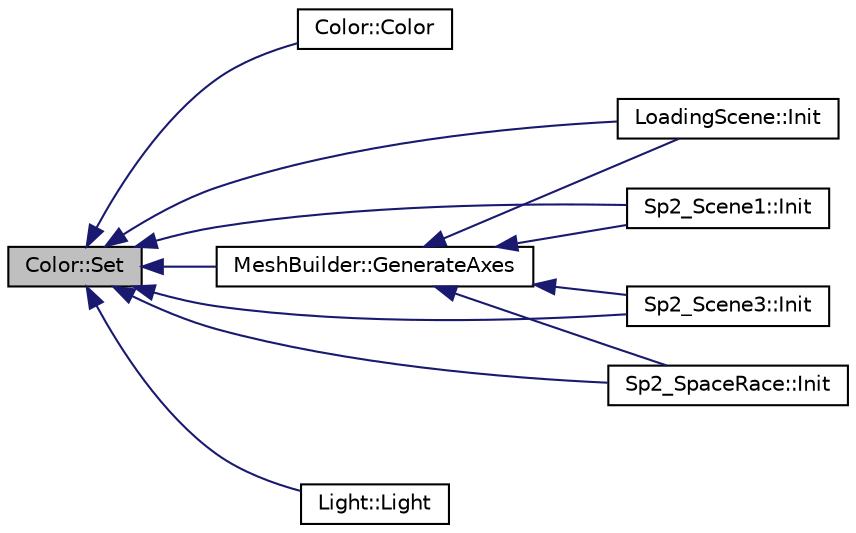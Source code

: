 digraph "Color::Set"
{
  bgcolor="transparent";
  edge [fontname="Helvetica",fontsize="10",labelfontname="Helvetica",labelfontsize="10"];
  node [fontname="Helvetica",fontsize="10",shape=record];
  rankdir="LR";
  Node1 [label="Color::Set",height=0.2,width=0.4,color="black", fillcolor="grey75", style="filled", fontcolor="black"];
  Node1 -> Node2 [dir="back",color="midnightblue",fontsize="10",style="solid",fontname="Helvetica"];
  Node2 [label="Color::Color",height=0.2,width=0.4,color="black",URL="$structColor.html#a29962e70868c28ebaf5875b9bdc2a6ed"];
  Node1 -> Node3 [dir="back",color="midnightblue",fontsize="10",style="solid",fontname="Helvetica"];
  Node3 [label="MeshBuilder::GenerateAxes",height=0.2,width=0.4,color="black",URL="$classMeshBuilder.html#a78d37e2b0cc068eec801f17c367100e7",tooltip="Generate the vertices of a reference Axes; Use red for x-axis, green for y-axis, blue for z-axis Then..."];
  Node3 -> Node4 [dir="back",color="midnightblue",fontsize="10",style="solid",fontname="Helvetica"];
  Node4 [label="LoadingScene::Init",height=0.2,width=0.4,color="black",URL="$classLoadingScene.html#ab58112cfff35f696e5479b5eaf74cbb3"];
  Node3 -> Node5 [dir="back",color="midnightblue",fontsize="10",style="solid",fontname="Helvetica"];
  Node5 [label="Sp2_Scene1::Init",height=0.2,width=0.4,color="black",URL="$classSp2__Scene1.html#a4704d16ad01dec2a8405dd55800dd84b"];
  Node3 -> Node6 [dir="back",color="midnightblue",fontsize="10",style="solid",fontname="Helvetica"];
  Node6 [label="Sp2_Scene3::Init",height=0.2,width=0.4,color="black",URL="$classSp2__Scene3.html#a8f774405ee31eaf42274079a2d0a03ee",tooltip="Init scene with game objects, light and camera positions, properties like light power. Loads OBJ and texture into scene. "];
  Node3 -> Node7 [dir="back",color="midnightblue",fontsize="10",style="solid",fontname="Helvetica"];
  Node7 [label="Sp2_SpaceRace::Init",height=0.2,width=0.4,color="black",URL="$classSp2__SpaceRace.html#a1837e0004994f2e9f885828b7788da27"];
  Node1 -> Node5 [dir="back",color="midnightblue",fontsize="10",style="solid",fontname="Helvetica"];
  Node1 -> Node4 [dir="back",color="midnightblue",fontsize="10",style="solid",fontname="Helvetica"];
  Node1 -> Node6 [dir="back",color="midnightblue",fontsize="10",style="solid",fontname="Helvetica"];
  Node1 -> Node7 [dir="back",color="midnightblue",fontsize="10",style="solid",fontname="Helvetica"];
  Node1 -> Node8 [dir="back",color="midnightblue",fontsize="10",style="solid",fontname="Helvetica"];
  Node8 [label="Light::Light",height=0.2,width=0.4,color="black",URL="$structLight.html#aeb5df09a25a32f19fdffa761268ba24f"];
}
